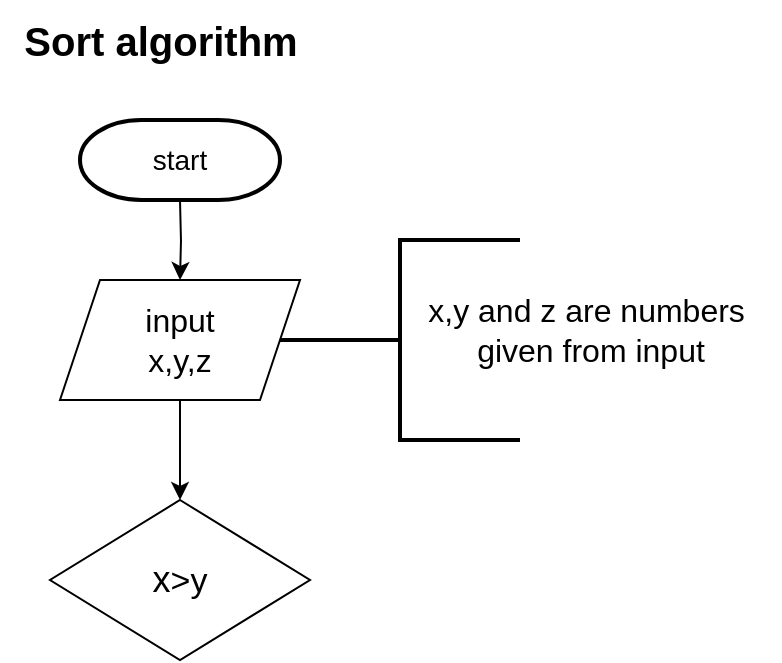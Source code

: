 <mxfile version="21.0.8" type="github">
  <diagram id="C5RBs43oDa-KdzZeNtuy" name="Page-1">
    <mxGraphModel dx="1050" dy="549" grid="1" gridSize="10" guides="1" tooltips="1" connect="1" arrows="1" fold="1" page="1" pageScale="1" pageWidth="827" pageHeight="1169" math="0" shadow="0">
      <root>
        <mxCell id="WIyWlLk6GJQsqaUBKTNV-0" />
        <mxCell id="WIyWlLk6GJQsqaUBKTNV-1" parent="WIyWlLk6GJQsqaUBKTNV-0" />
        <mxCell id="M04iubtX4ndRGOgQh7D--0" value="&lt;b style=&quot;font-size: 20px;&quot;&gt;Sort algorithm&lt;/b&gt;" style="text;html=1;align=center;verticalAlign=middle;resizable=0;points=[];autosize=1;strokeColor=none;fillColor=none;fontSize=20;" vertex="1" parent="WIyWlLk6GJQsqaUBKTNV-1">
          <mxGeometry x="300" y="10" width="160" height="40" as="geometry" />
        </mxCell>
        <mxCell id="M04iubtX4ndRGOgQh7D--3" value="" style="edgeStyle=orthogonalEdgeStyle;rounded=0;orthogonalLoop=1;jettySize=auto;html=1;" edge="1" parent="WIyWlLk6GJQsqaUBKTNV-1">
          <mxGeometry relative="1" as="geometry">
            <mxPoint x="390" y="110" as="sourcePoint" />
            <mxPoint x="390" y="150" as="targetPoint" />
          </mxGeometry>
        </mxCell>
        <mxCell id="M04iubtX4ndRGOgQh7D--17" value="" style="edgeStyle=orthogonalEdgeStyle;rounded=0;orthogonalLoop=1;jettySize=auto;html=1;" edge="1" parent="WIyWlLk6GJQsqaUBKTNV-1" source="M04iubtX4ndRGOgQh7D--4" target="M04iubtX4ndRGOgQh7D--16">
          <mxGeometry relative="1" as="geometry" />
        </mxCell>
        <mxCell id="M04iubtX4ndRGOgQh7D--4" value="&lt;font style=&quot;font-size: 16px;&quot;&gt;input&lt;br&gt;x,y,z&lt;/font&gt;" style="shape=parallelogram;perimeter=parallelogramPerimeter;whiteSpace=wrap;html=1;fixedSize=1;" vertex="1" parent="WIyWlLk6GJQsqaUBKTNV-1">
          <mxGeometry x="330" y="150" width="120" height="60" as="geometry" />
        </mxCell>
        <mxCell id="M04iubtX4ndRGOgQh7D--5" value="&lt;font style=&quot;font-size: 14px;&quot;&gt;start&lt;/font&gt;" style="strokeWidth=2;html=1;shape=mxgraph.flowchart.terminator;whiteSpace=wrap;" vertex="1" parent="WIyWlLk6GJQsqaUBKTNV-1">
          <mxGeometry x="340" y="70" width="100" height="40" as="geometry" />
        </mxCell>
        <mxCell id="M04iubtX4ndRGOgQh7D--6" value="" style="strokeWidth=2;html=1;shape=mxgraph.flowchart.annotation_2;align=left;labelPosition=right;pointerEvents=1;" vertex="1" parent="WIyWlLk6GJQsqaUBKTNV-1">
          <mxGeometry x="440" y="130" width="120" height="100" as="geometry" />
        </mxCell>
        <mxCell id="M04iubtX4ndRGOgQh7D--11" value="&lt;font style=&quot;font-size: 16px;&quot;&gt;x,y and z are numbers&amp;nbsp;&lt;br&gt;given from input&lt;br&gt;&lt;/font&gt;" style="text;html=1;align=center;verticalAlign=middle;resizable=0;points=[];autosize=1;strokeColor=none;fillColor=none;" vertex="1" parent="WIyWlLk6GJQsqaUBKTNV-1">
          <mxGeometry x="500" y="150" width="190" height="50" as="geometry" />
        </mxCell>
        <mxCell id="M04iubtX4ndRGOgQh7D--16" value="&lt;font style=&quot;font-size: 18px;&quot;&gt;x&lt;/font&gt;&lt;font style=&quot;font-size: 17px;&quot;&gt;&amp;gt;y&lt;/font&gt;" style="rhombus;whiteSpace=wrap;html=1;" vertex="1" parent="WIyWlLk6GJQsqaUBKTNV-1">
          <mxGeometry x="325" y="260" width="130" height="80" as="geometry" />
        </mxCell>
      </root>
    </mxGraphModel>
  </diagram>
</mxfile>
